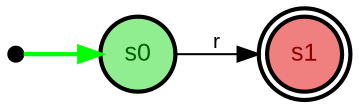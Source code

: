 digraph Automaton {
rankdir=LR;
bgcolor=white;
node [fontname="Arial", fontsize=12];
edge [fontname="Arial", fontsize=10];

__start__ [shape=point, width=0.1, height=0.1];
s0 [shape=circle, style=filled, fillcolor="lightgreen", fontcolor="darkgreen", penwidth=2];
s1 [shape=doublecircle, style=filled, fillcolor="lightcoral", fontcolor="darkred", penwidth=2];
__start__ -> s0 [penwidth=2, color=green];

s0 -> s1 [label="r", color=black];
}